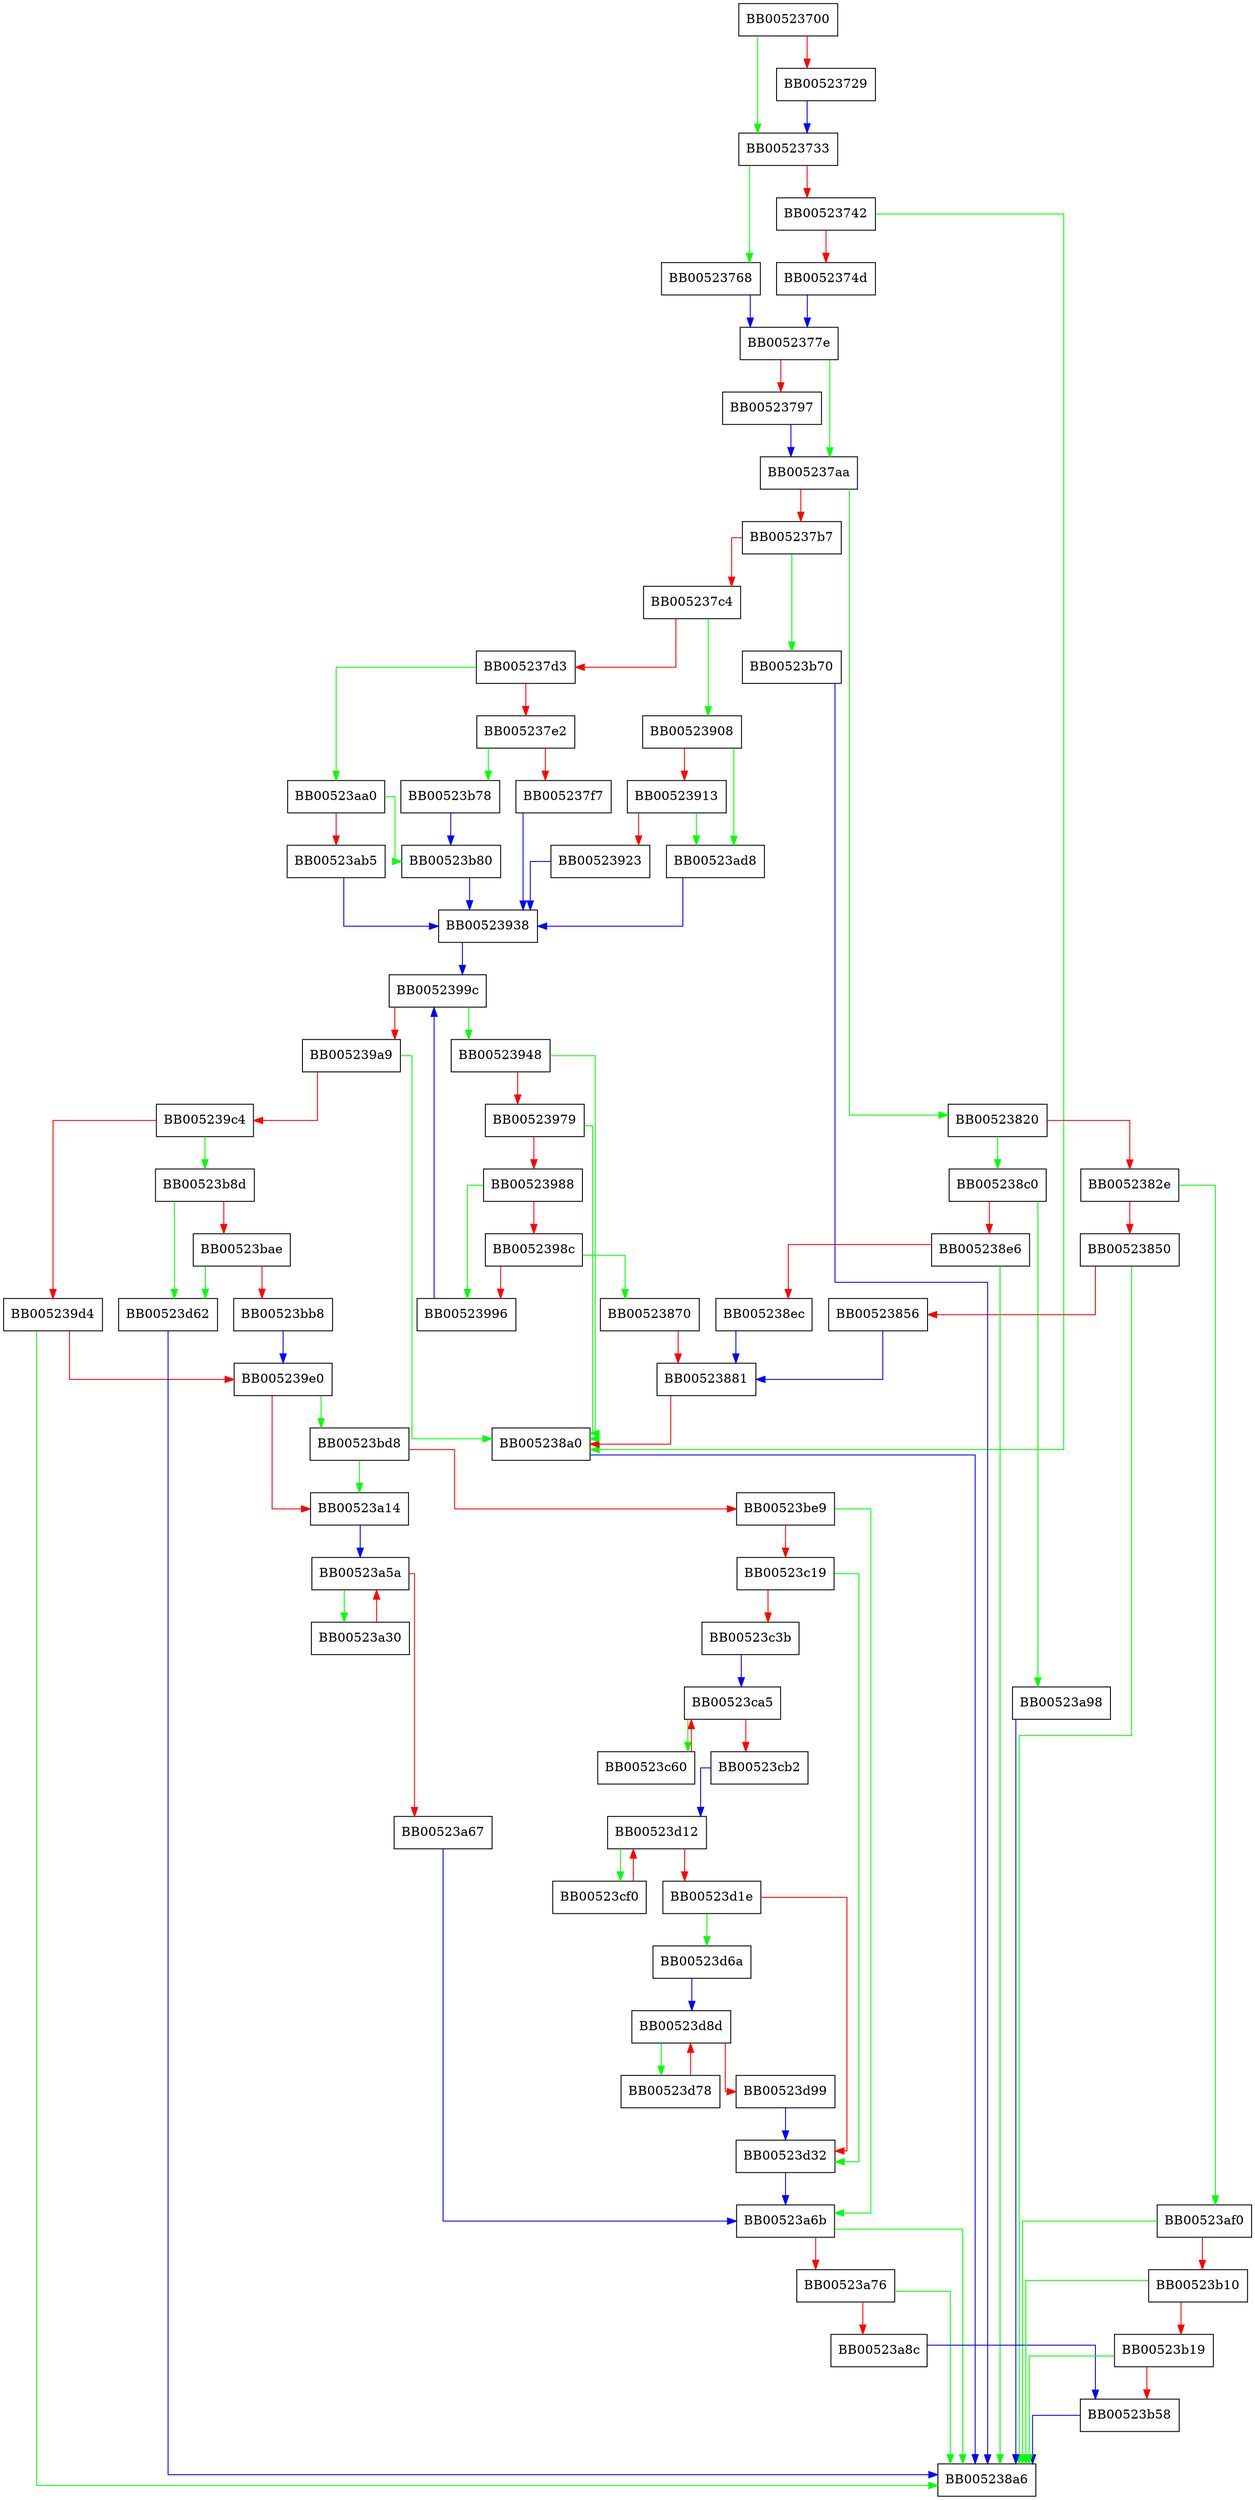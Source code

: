 digraph asn1_template_ex_i2d {
  node [shape="box"];
  graph [splines=ortho];
  BB00523700 -> BB00523733 [color="green"];
  BB00523700 -> BB00523729 [color="red"];
  BB00523729 -> BB00523733 [color="blue"];
  BB00523733 -> BB00523768 [color="green"];
  BB00523733 -> BB00523742 [color="red"];
  BB00523742 -> BB005238a0 [color="green"];
  BB00523742 -> BB0052374d [color="red"];
  BB0052374d -> BB0052377e [color="blue"];
  BB00523768 -> BB0052377e [color="blue"];
  BB0052377e -> BB005237aa [color="green"];
  BB0052377e -> BB00523797 [color="red"];
  BB00523797 -> BB005237aa [color="blue"];
  BB005237aa -> BB00523820 [color="green"];
  BB005237aa -> BB005237b7 [color="red"];
  BB005237b7 -> BB00523b70 [color="green"];
  BB005237b7 -> BB005237c4 [color="red"];
  BB005237c4 -> BB00523908 [color="green"];
  BB005237c4 -> BB005237d3 [color="red"];
  BB005237d3 -> BB00523aa0 [color="green"];
  BB005237d3 -> BB005237e2 [color="red"];
  BB005237e2 -> BB00523b78 [color="green"];
  BB005237e2 -> BB005237f7 [color="red"];
  BB005237f7 -> BB00523938 [color="blue"];
  BB00523820 -> BB005238c0 [color="green"];
  BB00523820 -> BB0052382e [color="red"];
  BB0052382e -> BB00523af0 [color="green"];
  BB0052382e -> BB00523850 [color="red"];
  BB00523850 -> BB005238a6 [color="green"];
  BB00523850 -> BB00523856 [color="red"];
  BB00523856 -> BB00523881 [color="blue"];
  BB00523870 -> BB00523881 [color="red"];
  BB00523881 -> BB005238a0 [color="red"];
  BB005238a0 -> BB005238a6 [color="blue"];
  BB005238c0 -> BB00523a98 [color="green"];
  BB005238c0 -> BB005238e6 [color="red"];
  BB005238e6 -> BB005238a6 [color="green"];
  BB005238e6 -> BB005238ec [color="red"];
  BB005238ec -> BB00523881 [color="blue"];
  BB00523908 -> BB00523ad8 [color="green"];
  BB00523908 -> BB00523913 [color="red"];
  BB00523913 -> BB00523ad8 [color="green"];
  BB00523913 -> BB00523923 [color="red"];
  BB00523923 -> BB00523938 [color="blue"];
  BB00523938 -> BB0052399c [color="blue"];
  BB00523948 -> BB005238a0 [color="green"];
  BB00523948 -> BB00523979 [color="red"];
  BB00523979 -> BB005238a0 [color="green"];
  BB00523979 -> BB00523988 [color="red"];
  BB00523988 -> BB00523996 [color="green"];
  BB00523988 -> BB0052398c [color="red"];
  BB0052398c -> BB00523870 [color="green"];
  BB0052398c -> BB00523996 [color="red"];
  BB00523996 -> BB0052399c [color="blue"];
  BB0052399c -> BB00523948 [color="green"];
  BB0052399c -> BB005239a9 [color="red"];
  BB005239a9 -> BB005238a0 [color="green"];
  BB005239a9 -> BB005239c4 [color="red"];
  BB005239c4 -> BB00523b8d [color="green"];
  BB005239c4 -> BB005239d4 [color="red"];
  BB005239d4 -> BB005238a6 [color="green"];
  BB005239d4 -> BB005239e0 [color="red"];
  BB005239e0 -> BB00523bd8 [color="green"];
  BB005239e0 -> BB00523a14 [color="red"];
  BB00523a14 -> BB00523a5a [color="blue"];
  BB00523a30 -> BB00523a5a [color="red"];
  BB00523a5a -> BB00523a30 [color="green"];
  BB00523a5a -> BB00523a67 [color="red"];
  BB00523a67 -> BB00523a6b [color="blue"];
  BB00523a6b -> BB005238a6 [color="green"];
  BB00523a6b -> BB00523a76 [color="red"];
  BB00523a76 -> BB005238a6 [color="green"];
  BB00523a76 -> BB00523a8c [color="red"];
  BB00523a8c -> BB00523b58 [color="blue"];
  BB00523a98 -> BB005238a6 [color="blue"];
  BB00523aa0 -> BB00523b80 [color="green"];
  BB00523aa0 -> BB00523ab5 [color="red"];
  BB00523ab5 -> BB00523938 [color="blue"];
  BB00523ad8 -> BB00523938 [color="blue"];
  BB00523af0 -> BB005238a6 [color="green"];
  BB00523af0 -> BB00523b10 [color="red"];
  BB00523b10 -> BB005238a6 [color="green"];
  BB00523b10 -> BB00523b19 [color="red"];
  BB00523b19 -> BB005238a6 [color="green"];
  BB00523b19 -> BB00523b58 [color="red"];
  BB00523b58 -> BB005238a6 [color="blue"];
  BB00523b70 -> BB005238a6 [color="blue"];
  BB00523b78 -> BB00523b80 [color="blue"];
  BB00523b80 -> BB00523938 [color="blue"];
  BB00523b8d -> BB00523d62 [color="green"];
  BB00523b8d -> BB00523bae [color="red"];
  BB00523bae -> BB00523d62 [color="green"];
  BB00523bae -> BB00523bb8 [color="red"];
  BB00523bb8 -> BB005239e0 [color="blue"];
  BB00523bd8 -> BB00523a14 [color="green"];
  BB00523bd8 -> BB00523be9 [color="red"];
  BB00523be9 -> BB00523a6b [color="green"];
  BB00523be9 -> BB00523c19 [color="red"];
  BB00523c19 -> BB00523d32 [color="green"];
  BB00523c19 -> BB00523c3b [color="red"];
  BB00523c3b -> BB00523ca5 [color="blue"];
  BB00523c60 -> BB00523ca5 [color="red"];
  BB00523ca5 -> BB00523c60 [color="green"];
  BB00523ca5 -> BB00523cb2 [color="red"];
  BB00523cb2 -> BB00523d12 [color="blue"];
  BB00523cf0 -> BB00523d12 [color="red"];
  BB00523d12 -> BB00523cf0 [color="green"];
  BB00523d12 -> BB00523d1e [color="red"];
  BB00523d1e -> BB00523d6a [color="green"];
  BB00523d1e -> BB00523d32 [color="red"];
  BB00523d32 -> BB00523a6b [color="blue"];
  BB00523d62 -> BB005238a6 [color="blue"];
  BB00523d6a -> BB00523d8d [color="blue"];
  BB00523d78 -> BB00523d8d [color="red"];
  BB00523d8d -> BB00523d78 [color="green"];
  BB00523d8d -> BB00523d99 [color="red"];
  BB00523d99 -> BB00523d32 [color="blue"];
}